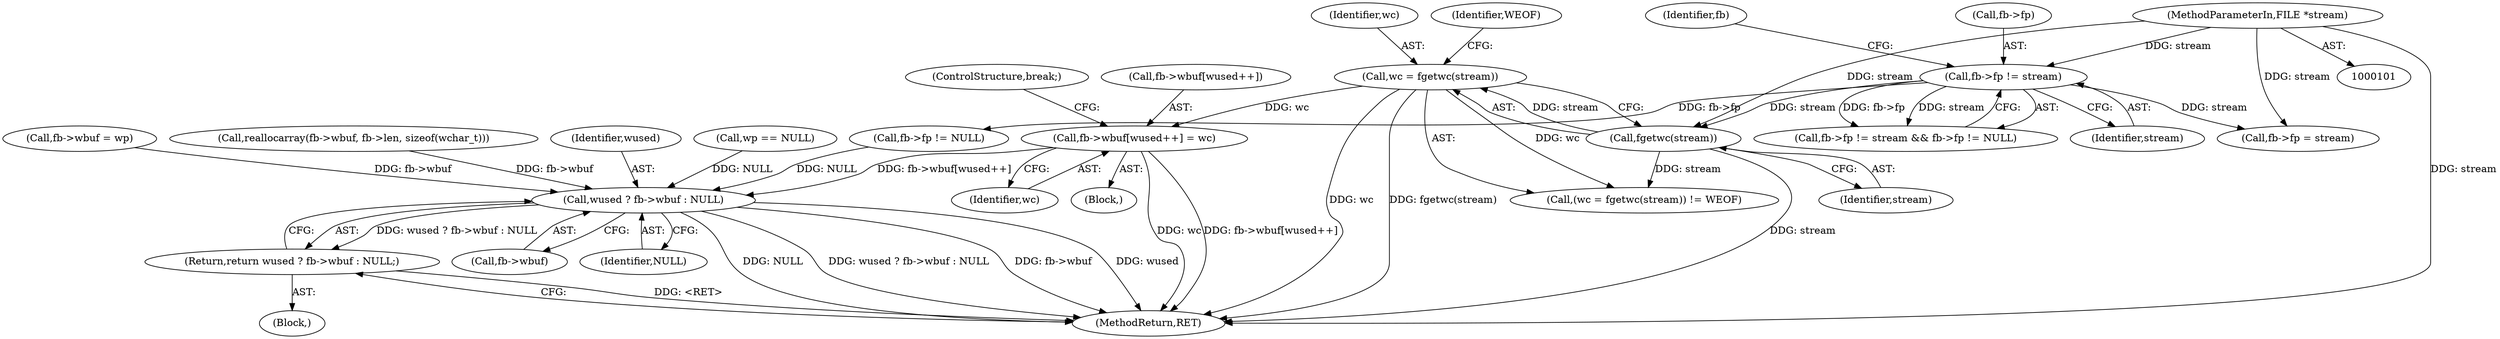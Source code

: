 digraph "0_libbsd_c8f0723d2b4520bdd6b9eb7c3e7976de726d7ff7@array" {
"1000207" [label="(Call,fb->wbuf[wused++] = wc)"];
"1000148" [label="(Call,wc = fgetwc(stream))"];
"1000150" [label="(Call,fgetwc(stream))"];
"1000102" [label="(MethodParameterIn,FILE *stream)"];
"1000119" [label="(Call,fb->fp != stream)"];
"1000221" [label="(Call,wused ? fb->wbuf : NULL)"];
"1000220" [label="(Return,return wused ? fb->wbuf : NULL;)"];
"1000119" [label="(Call,fb->fp != stream)"];
"1000104" [label="(Block,)"];
"1000150" [label="(Call,fgetwc(stream))"];
"1000215" [label="(ControlStructure,break;)"];
"1000194" [label="(Call,wp == NULL)"];
"1000214" [label="(Identifier,wc)"];
"1000148" [label="(Call,wc = fgetwc(stream))"];
"1000149" [label="(Identifier,wc)"];
"1000102" [label="(MethodParameterIn,FILE *stream)"];
"1000184" [label="(Call,reallocarray(fb->wbuf, fb->len, sizeof(wchar_t)))"];
"1000222" [label="(Identifier,wused)"];
"1000141" [label="(Call,fb->fp = stream)"];
"1000208" [label="(Call,fb->wbuf[wused++])"];
"1000220" [label="(Return,return wused ? fb->wbuf : NULL;)"];
"1000153" [label="(Block,)"];
"1000227" [label="(MethodReturn,RET)"];
"1000147" [label="(Call,(wc = fgetwc(stream)) != WEOF)"];
"1000151" [label="(Identifier,stream)"];
"1000126" [label="(Identifier,fb)"];
"1000223" [label="(Call,fb->wbuf)"];
"1000152" [label="(Identifier,WEOF)"];
"1000221" [label="(Call,wused ? fb->wbuf : NULL)"];
"1000120" [label="(Call,fb->fp)"];
"1000207" [label="(Call,fb->wbuf[wused++] = wc)"];
"1000118" [label="(Call,fb->fp != stream && fb->fp != NULL)"];
"1000226" [label="(Identifier,NULL)"];
"1000123" [label="(Identifier,stream)"];
"1000124" [label="(Call,fb->fp != NULL)"];
"1000202" [label="(Call,fb->wbuf = wp)"];
"1000207" -> "1000153"  [label="AST: "];
"1000207" -> "1000214"  [label="CFG: "];
"1000208" -> "1000207"  [label="AST: "];
"1000214" -> "1000207"  [label="AST: "];
"1000215" -> "1000207"  [label="CFG: "];
"1000207" -> "1000227"  [label="DDG: wc"];
"1000207" -> "1000227"  [label="DDG: fb->wbuf[wused++]"];
"1000148" -> "1000207"  [label="DDG: wc"];
"1000207" -> "1000221"  [label="DDG: fb->wbuf[wused++]"];
"1000148" -> "1000147"  [label="AST: "];
"1000148" -> "1000150"  [label="CFG: "];
"1000149" -> "1000148"  [label="AST: "];
"1000150" -> "1000148"  [label="AST: "];
"1000152" -> "1000148"  [label="CFG: "];
"1000148" -> "1000227"  [label="DDG: wc"];
"1000148" -> "1000227"  [label="DDG: fgetwc(stream)"];
"1000148" -> "1000147"  [label="DDG: wc"];
"1000150" -> "1000148"  [label="DDG: stream"];
"1000150" -> "1000151"  [label="CFG: "];
"1000151" -> "1000150"  [label="AST: "];
"1000150" -> "1000227"  [label="DDG: stream"];
"1000150" -> "1000147"  [label="DDG: stream"];
"1000102" -> "1000150"  [label="DDG: stream"];
"1000119" -> "1000150"  [label="DDG: stream"];
"1000102" -> "1000101"  [label="AST: "];
"1000102" -> "1000227"  [label="DDG: stream"];
"1000102" -> "1000119"  [label="DDG: stream"];
"1000102" -> "1000141"  [label="DDG: stream"];
"1000119" -> "1000118"  [label="AST: "];
"1000119" -> "1000123"  [label="CFG: "];
"1000120" -> "1000119"  [label="AST: "];
"1000123" -> "1000119"  [label="AST: "];
"1000126" -> "1000119"  [label="CFG: "];
"1000118" -> "1000119"  [label="CFG: "];
"1000119" -> "1000118"  [label="DDG: fb->fp"];
"1000119" -> "1000118"  [label="DDG: stream"];
"1000119" -> "1000124"  [label="DDG: fb->fp"];
"1000119" -> "1000141"  [label="DDG: stream"];
"1000221" -> "1000220"  [label="AST: "];
"1000221" -> "1000223"  [label="CFG: "];
"1000221" -> "1000226"  [label="CFG: "];
"1000222" -> "1000221"  [label="AST: "];
"1000223" -> "1000221"  [label="AST: "];
"1000226" -> "1000221"  [label="AST: "];
"1000220" -> "1000221"  [label="CFG: "];
"1000221" -> "1000227"  [label="DDG: NULL"];
"1000221" -> "1000227"  [label="DDG: wused ? fb->wbuf : NULL"];
"1000221" -> "1000227"  [label="DDG: fb->wbuf"];
"1000221" -> "1000227"  [label="DDG: wused"];
"1000221" -> "1000220"  [label="DDG: wused ? fb->wbuf : NULL"];
"1000184" -> "1000221"  [label="DDG: fb->wbuf"];
"1000202" -> "1000221"  [label="DDG: fb->wbuf"];
"1000124" -> "1000221"  [label="DDG: NULL"];
"1000194" -> "1000221"  [label="DDG: NULL"];
"1000220" -> "1000104"  [label="AST: "];
"1000227" -> "1000220"  [label="CFG: "];
"1000220" -> "1000227"  [label="DDG: <RET>"];
}
